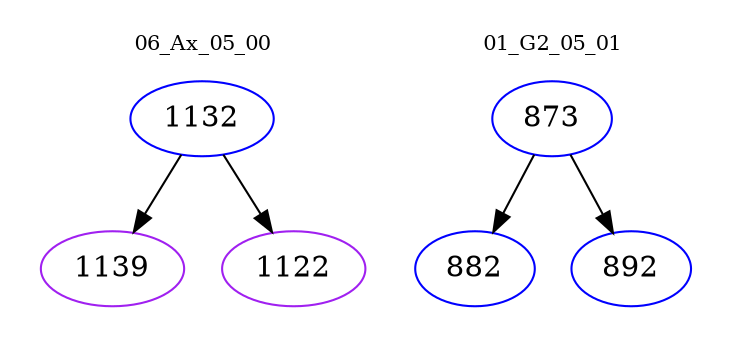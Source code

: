 digraph{
subgraph cluster_0 {
color = white
label = "06_Ax_05_00";
fontsize=10;
T0_1132 [label="1132", color="blue"]
T0_1132 -> T0_1139 [color="black"]
T0_1139 [label="1139", color="purple"]
T0_1132 -> T0_1122 [color="black"]
T0_1122 [label="1122", color="purple"]
}
subgraph cluster_1 {
color = white
label = "01_G2_05_01";
fontsize=10;
T1_873 [label="873", color="blue"]
T1_873 -> T1_882 [color="black"]
T1_882 [label="882", color="blue"]
T1_873 -> T1_892 [color="black"]
T1_892 [label="892", color="blue"]
}
}
